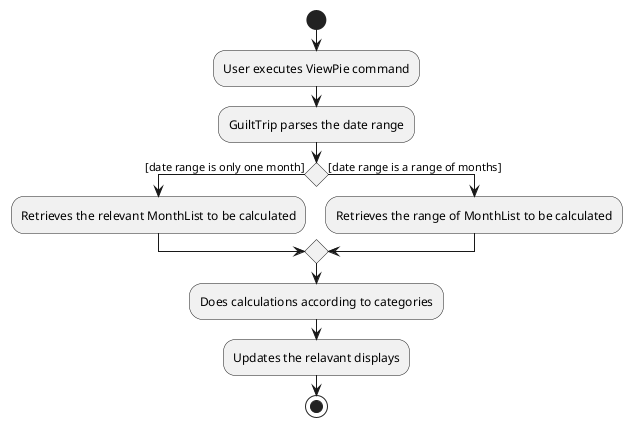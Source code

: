@startuml
start
:User executes ViewPie command;
:GuiltTrip parses the date range;

'Since the beta syntax does not support placing the condition outside the
'diamond we place it as the true branch instead.

if () then ([date range is only one month])
    :Retrieves the relevant MonthList to be calculated;

else ([date range is a range of months])
     :Retrieves the range of MonthList to be calculated;
endif
    :Does calculations according to categories;
    :Updates the relavant displays;
stop
@enduml